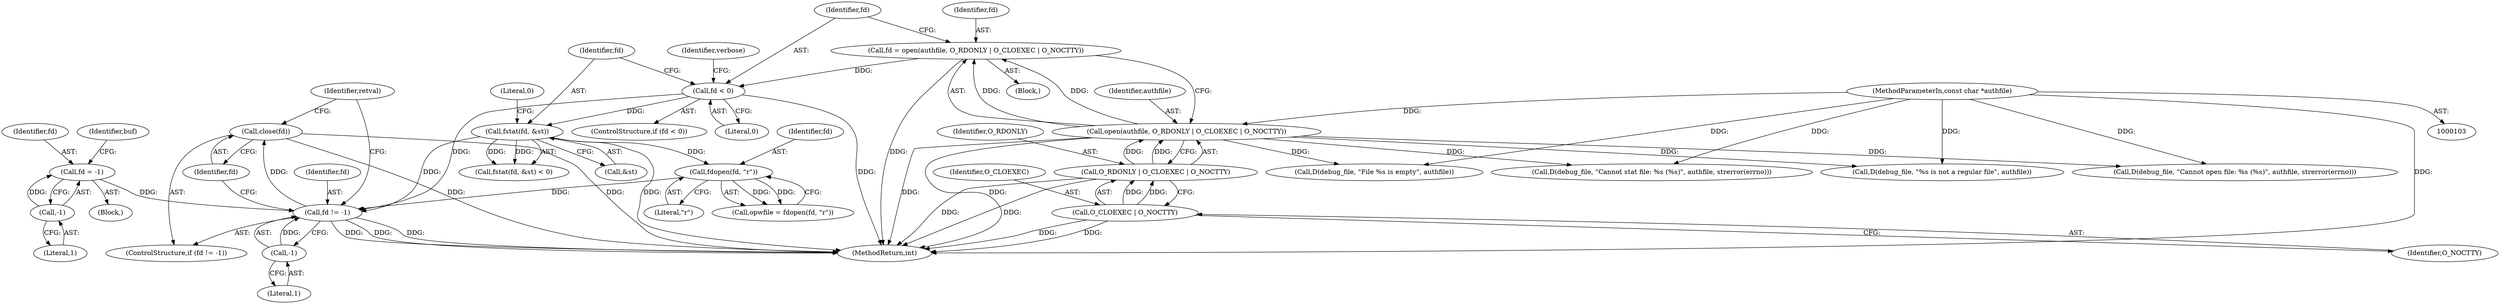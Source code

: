 digraph "0_pam-u2f_18b1914e32b74ff52000f10e97067e841e5fff62_1@API" {
"1000728" [label="(Call,close(fd))"];
"1000724" [label="(Call,fd != -1)"];
"1000298" [label="(Call,fd = -1)"];
"1000300" [label="(Call,-1)"];
"1000280" [label="(Call,fdopen(fd, \"r\"))"];
"1000170" [label="(Call,fstat(fd, &st))"];
"1000155" [label="(Call,fd < 0)"];
"1000145" [label="(Call,fd = open(authfile, O_RDONLY | O_CLOEXEC | O_NOCTTY))"];
"1000147" [label="(Call,open(authfile, O_RDONLY | O_CLOEXEC | O_NOCTTY))"];
"1000104" [label="(MethodParameterIn,const char *authfile)"];
"1000149" [label="(Call,O_RDONLY | O_CLOEXEC | O_NOCTTY)"];
"1000151" [label="(Call,O_CLOEXEC | O_NOCTTY)"];
"1000726" [label="(Call,-1)"];
"1000150" [label="(Identifier,O_RDONLY)"];
"1000731" [label="(Identifier,retval)"];
"1000725" [label="(Identifier,fd)"];
"1000171" [label="(Identifier,fd)"];
"1000149" [label="(Call,O_RDONLY | O_CLOEXEC | O_NOCTTY)"];
"1000151" [label="(Call,O_CLOEXEC | O_NOCTTY)"];
"1000160" [label="(Identifier,verbose)"];
"1000147" [label="(Call,open(authfile, O_RDONLY | O_CLOEXEC | O_NOCTTY))"];
"1000146" [label="(Identifier,fd)"];
"1000153" [label="(Identifier,O_NOCTTY)"];
"1000303" [label="(Identifier,buf)"];
"1000732" [label="(MethodReturn,int)"];
"1000156" [label="(Identifier,fd)"];
"1000726" [label="(Call,-1)"];
"1000208" [label="(Call,D(debug_file, \"File %s is empty\", authfile))"];
"1000152" [label="(Identifier,O_CLOEXEC)"];
"1000728" [label="(Call,close(fd))"];
"1000178" [label="(Call,D(debug_file, \"Cannot stat file: %s (%s)\", authfile, strerror(errno)))"];
"1000300" [label="(Call,-1)"];
"1000194" [label="(Call,D(debug_file, \"%s is not a regular file\", authfile))"];
"1000157" [label="(Literal,0)"];
"1000282" [label="(Literal,\"r\")"];
"1000727" [label="(Literal,1)"];
"1000170" [label="(Call,fstat(fd, &st))"];
"1000161" [label="(Call,D(debug_file, \"Cannot open file: %s (%s)\", authfile, strerror(errno)))"];
"1000724" [label="(Call,fd != -1)"];
"1000297" [label="(Block,)"];
"1000104" [label="(MethodParameterIn,const char *authfile)"];
"1000723" [label="(ControlStructure,if (fd != -1))"];
"1000278" [label="(Call,opwfile = fdopen(fd, \"r\"))"];
"1000148" [label="(Identifier,authfile)"];
"1000155" [label="(Call,fd < 0)"];
"1000301" [label="(Literal,1)"];
"1000299" [label="(Identifier,fd)"];
"1000298" [label="(Call,fd = -1)"];
"1000111" [label="(Block,)"];
"1000169" [label="(Call,fstat(fd, &st) < 0)"];
"1000154" [label="(ControlStructure,if (fd < 0))"];
"1000172" [label="(Call,&st)"];
"1000145" [label="(Call,fd = open(authfile, O_RDONLY | O_CLOEXEC | O_NOCTTY))"];
"1000729" [label="(Identifier,fd)"];
"1000280" [label="(Call,fdopen(fd, \"r\"))"];
"1000281" [label="(Identifier,fd)"];
"1000174" [label="(Literal,0)"];
"1000728" -> "1000723"  [label="AST: "];
"1000728" -> "1000729"  [label="CFG: "];
"1000729" -> "1000728"  [label="AST: "];
"1000731" -> "1000728"  [label="CFG: "];
"1000728" -> "1000732"  [label="DDG: "];
"1000728" -> "1000732"  [label="DDG: "];
"1000724" -> "1000728"  [label="DDG: "];
"1000724" -> "1000723"  [label="AST: "];
"1000724" -> "1000726"  [label="CFG: "];
"1000725" -> "1000724"  [label="AST: "];
"1000726" -> "1000724"  [label="AST: "];
"1000729" -> "1000724"  [label="CFG: "];
"1000731" -> "1000724"  [label="CFG: "];
"1000724" -> "1000732"  [label="DDG: "];
"1000724" -> "1000732"  [label="DDG: "];
"1000724" -> "1000732"  [label="DDG: "];
"1000298" -> "1000724"  [label="DDG: "];
"1000280" -> "1000724"  [label="DDG: "];
"1000170" -> "1000724"  [label="DDG: "];
"1000155" -> "1000724"  [label="DDG: "];
"1000726" -> "1000724"  [label="DDG: "];
"1000298" -> "1000297"  [label="AST: "];
"1000298" -> "1000300"  [label="CFG: "];
"1000299" -> "1000298"  [label="AST: "];
"1000300" -> "1000298"  [label="AST: "];
"1000303" -> "1000298"  [label="CFG: "];
"1000300" -> "1000298"  [label="DDG: "];
"1000300" -> "1000301"  [label="CFG: "];
"1000301" -> "1000300"  [label="AST: "];
"1000280" -> "1000278"  [label="AST: "];
"1000280" -> "1000282"  [label="CFG: "];
"1000281" -> "1000280"  [label="AST: "];
"1000282" -> "1000280"  [label="AST: "];
"1000278" -> "1000280"  [label="CFG: "];
"1000280" -> "1000278"  [label="DDG: "];
"1000280" -> "1000278"  [label="DDG: "];
"1000170" -> "1000280"  [label="DDG: "];
"1000170" -> "1000169"  [label="AST: "];
"1000170" -> "1000172"  [label="CFG: "];
"1000171" -> "1000170"  [label="AST: "];
"1000172" -> "1000170"  [label="AST: "];
"1000174" -> "1000170"  [label="CFG: "];
"1000170" -> "1000732"  [label="DDG: "];
"1000170" -> "1000169"  [label="DDG: "];
"1000170" -> "1000169"  [label="DDG: "];
"1000155" -> "1000170"  [label="DDG: "];
"1000155" -> "1000154"  [label="AST: "];
"1000155" -> "1000157"  [label="CFG: "];
"1000156" -> "1000155"  [label="AST: "];
"1000157" -> "1000155"  [label="AST: "];
"1000160" -> "1000155"  [label="CFG: "];
"1000171" -> "1000155"  [label="CFG: "];
"1000155" -> "1000732"  [label="DDG: "];
"1000145" -> "1000155"  [label="DDG: "];
"1000145" -> "1000111"  [label="AST: "];
"1000145" -> "1000147"  [label="CFG: "];
"1000146" -> "1000145"  [label="AST: "];
"1000147" -> "1000145"  [label="AST: "];
"1000156" -> "1000145"  [label="CFG: "];
"1000145" -> "1000732"  [label="DDG: "];
"1000147" -> "1000145"  [label="DDG: "];
"1000147" -> "1000145"  [label="DDG: "];
"1000147" -> "1000149"  [label="CFG: "];
"1000148" -> "1000147"  [label="AST: "];
"1000149" -> "1000147"  [label="AST: "];
"1000147" -> "1000732"  [label="DDG: "];
"1000147" -> "1000732"  [label="DDG: "];
"1000104" -> "1000147"  [label="DDG: "];
"1000149" -> "1000147"  [label="DDG: "];
"1000149" -> "1000147"  [label="DDG: "];
"1000147" -> "1000161"  [label="DDG: "];
"1000147" -> "1000178"  [label="DDG: "];
"1000147" -> "1000194"  [label="DDG: "];
"1000147" -> "1000208"  [label="DDG: "];
"1000104" -> "1000103"  [label="AST: "];
"1000104" -> "1000732"  [label="DDG: "];
"1000104" -> "1000161"  [label="DDG: "];
"1000104" -> "1000178"  [label="DDG: "];
"1000104" -> "1000194"  [label="DDG: "];
"1000104" -> "1000208"  [label="DDG: "];
"1000149" -> "1000151"  [label="CFG: "];
"1000150" -> "1000149"  [label="AST: "];
"1000151" -> "1000149"  [label="AST: "];
"1000149" -> "1000732"  [label="DDG: "];
"1000149" -> "1000732"  [label="DDG: "];
"1000151" -> "1000149"  [label="DDG: "];
"1000151" -> "1000149"  [label="DDG: "];
"1000151" -> "1000153"  [label="CFG: "];
"1000152" -> "1000151"  [label="AST: "];
"1000153" -> "1000151"  [label="AST: "];
"1000151" -> "1000732"  [label="DDG: "];
"1000151" -> "1000732"  [label="DDG: "];
"1000726" -> "1000727"  [label="CFG: "];
"1000727" -> "1000726"  [label="AST: "];
}
